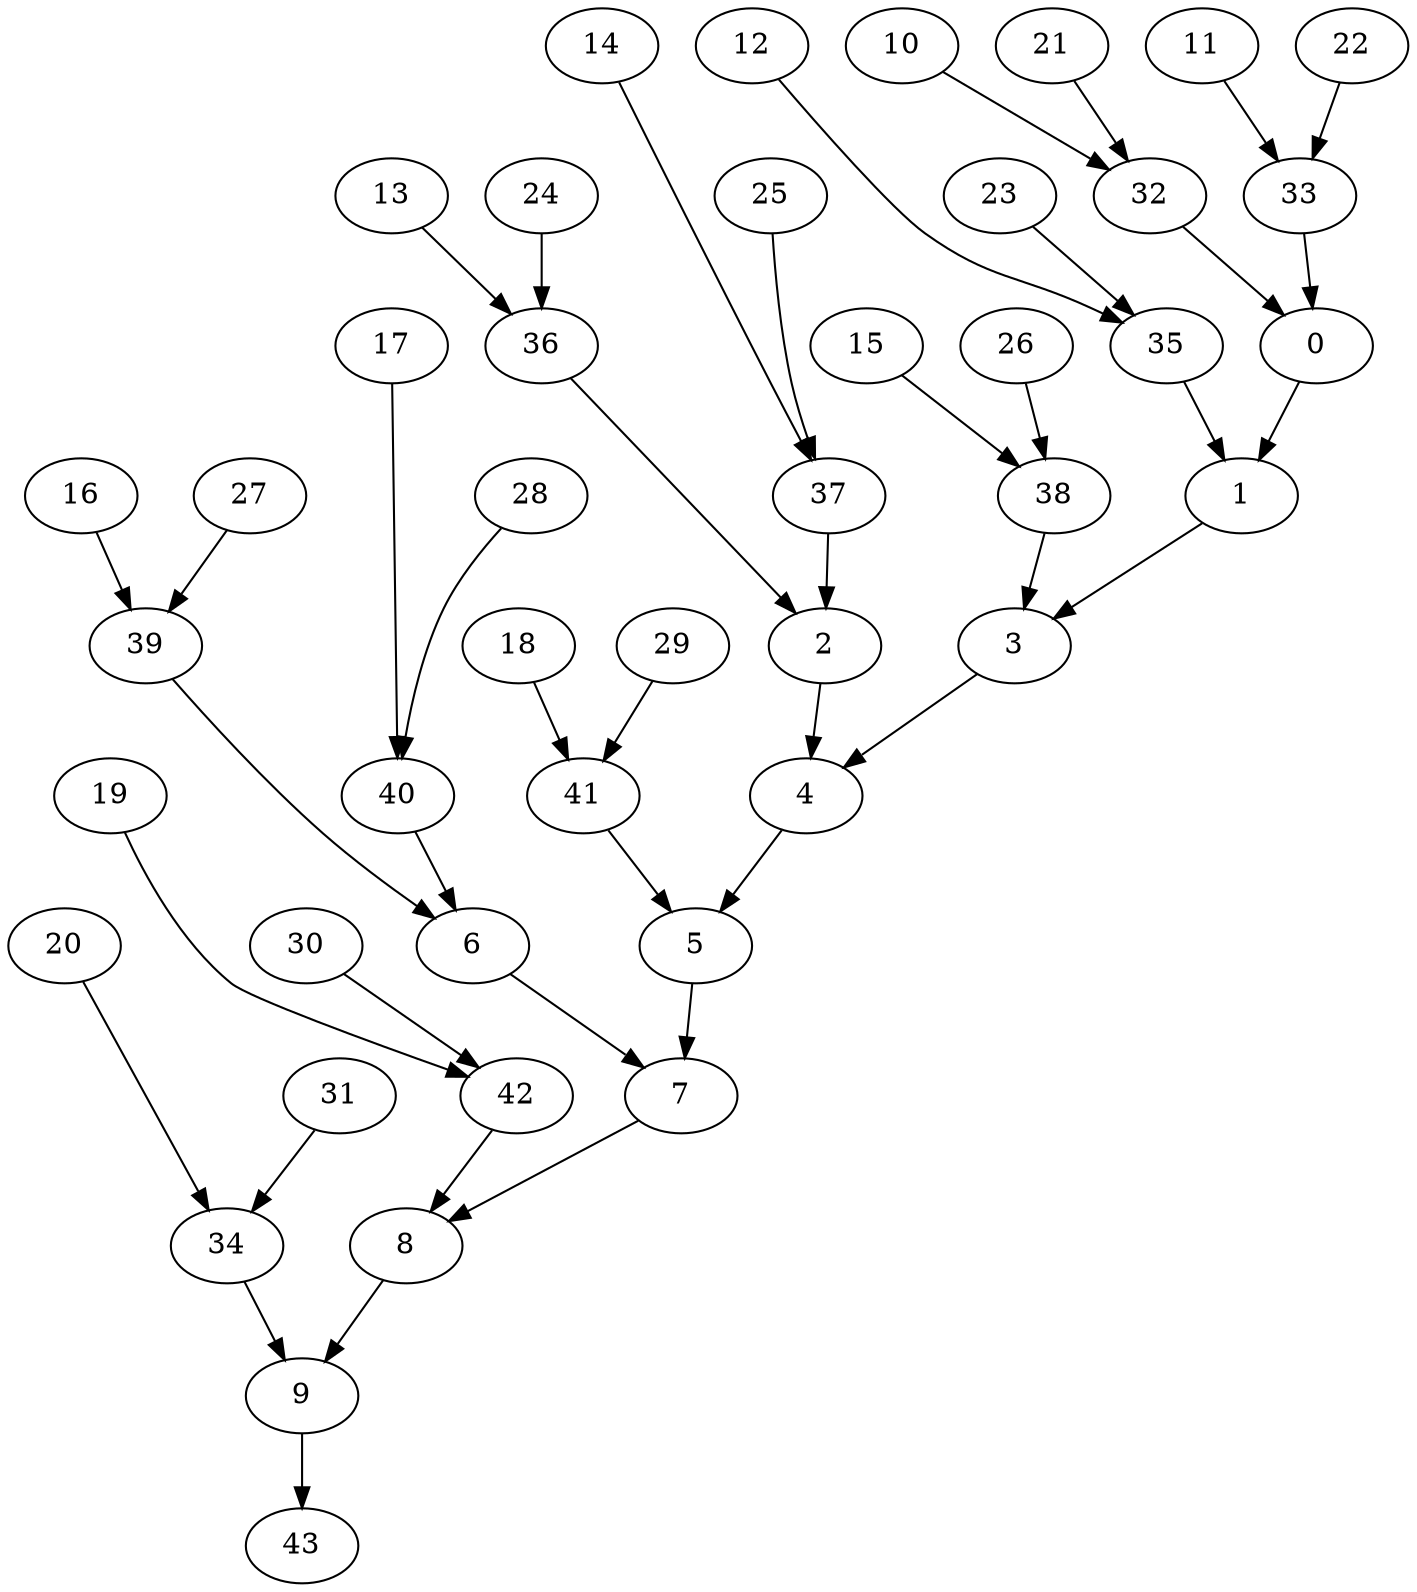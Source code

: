 digraph g {
0;
1;
2;
3;
4;
5;
6;
7;
8;
9;
10;
11;
12;
13;
14;
15;
16;
17;
18;
19;
20;
21;
22;
23;
24;
25;
26;
27;
28;
29;
30;
31;
32;
33;
34;
35;
36;
37;
38;
39;
40;
41;
42;
43;
0 -> 1 [weight=0];
1 -> 3 [weight=0];
2 -> 4 [weight=0];
3 -> 4 [weight=0];
4 -> 5 [weight=0];
5 -> 7 [weight=0];
6 -> 7 [weight=0];
7 -> 8 [weight=0];
8 -> 9 [weight=0];
9 -> 43 [weight=0];
10 -> 32 [weight=0];
11 -> 33 [weight=0];
12 -> 35 [weight=0];
13 -> 36 [weight=0];
14 -> 37 [weight=0];
15 -> 38 [weight=0];
16 -> 39 [weight=0];
17 -> 40 [weight=0];
18 -> 41 [weight=0];
19 -> 42 [weight=0];
20 -> 34 [weight=0];
21 -> 32 [weight=0];
22 -> 33 [weight=0];
23 -> 35 [weight=0];
24 -> 36 [weight=0];
25 -> 37 [weight=0];
26 -> 38 [weight=0];
27 -> 39 [weight=0];
28 -> 40 [weight=0];
29 -> 41 [weight=0];
30 -> 42 [weight=0];
31 -> 34 [weight=0];
32 -> 0 [weight=0];
33 -> 0 [weight=0];
34 -> 9 [weight=0];
35 -> 1 [weight=0];
36 -> 2 [weight=0];
37 -> 2 [weight=0];
38 -> 3 [weight=0];
39 -> 6 [weight=0];
40 -> 6 [weight=0];
41 -> 5 [weight=0];
42 -> 8 [weight=0];
}
